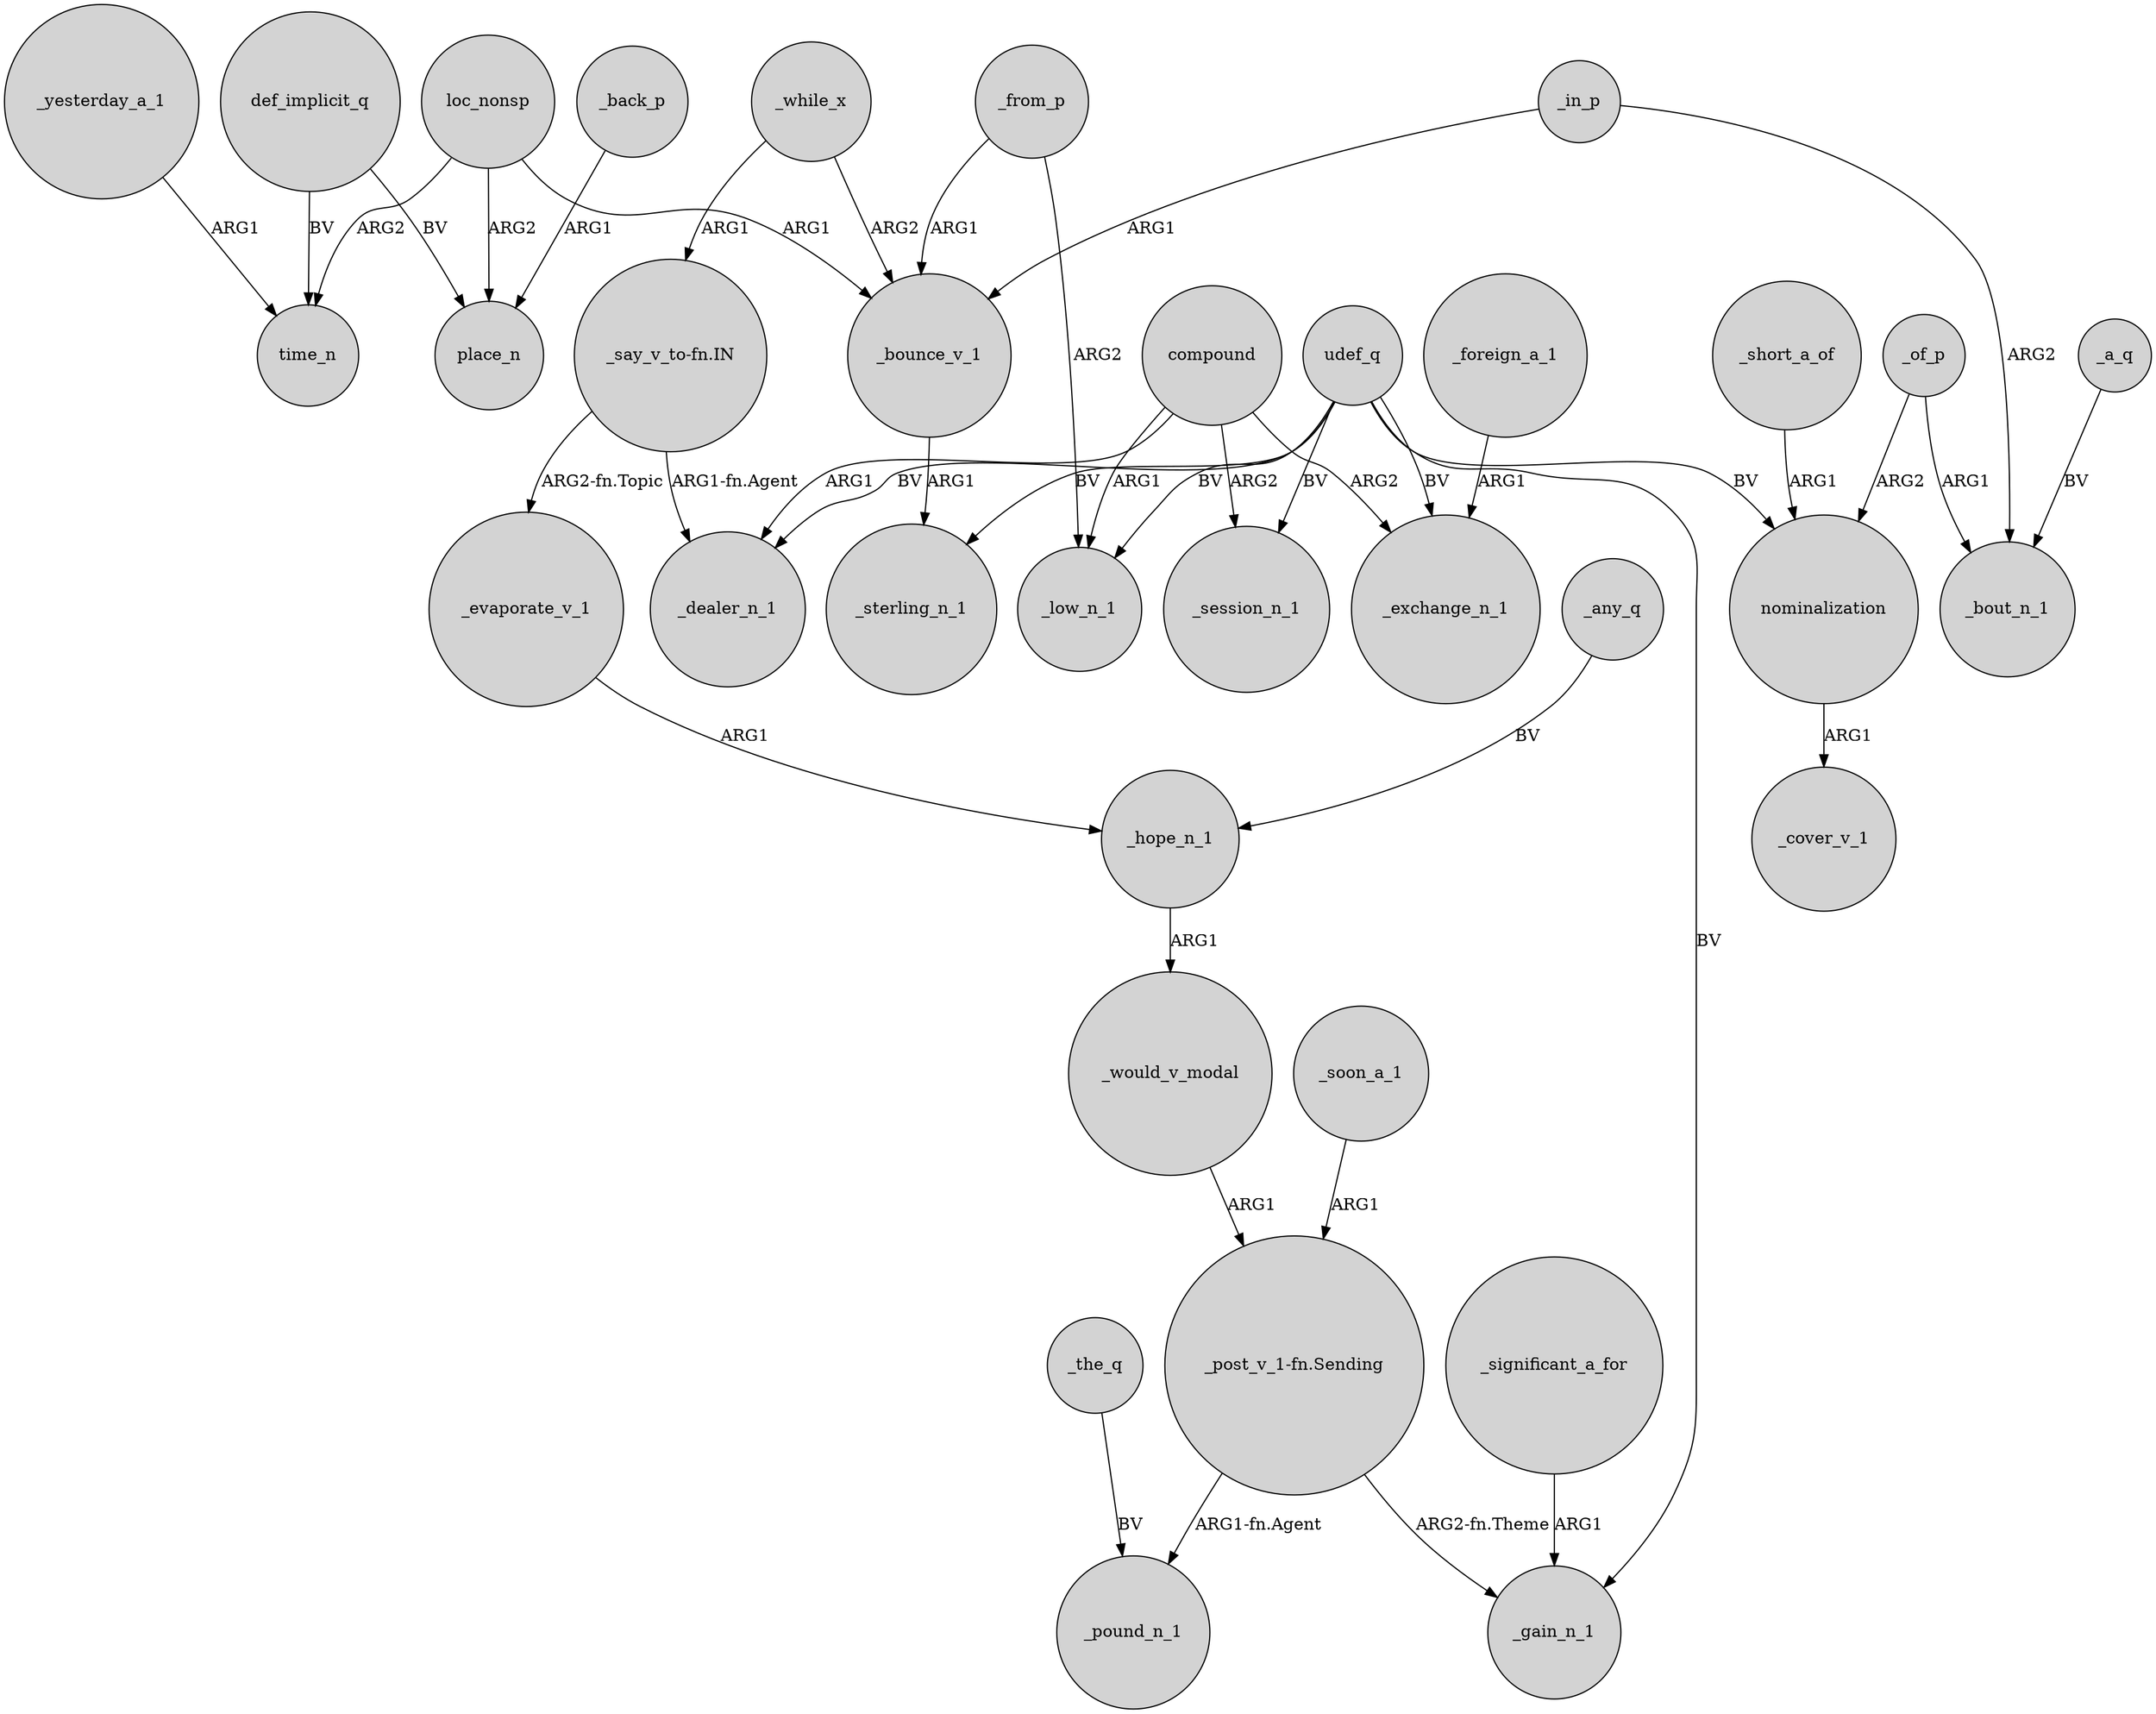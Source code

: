 digraph {
	node [shape=circle style=filled]
	_yesterday_a_1 -> time_n [label=ARG1]
	_hope_n_1 -> _would_v_modal [label=ARG1]
	_soon_a_1 -> "_post_v_1-fn.Sending" [label=ARG1]
	"_post_v_1-fn.Sending" -> _gain_n_1 [label="ARG2-fn.Theme"]
	_significant_a_for -> _gain_n_1 [label=ARG1]
	"_say_v_to-fn.IN" -> _dealer_n_1 [label="ARG1-fn.Agent"]
	udef_q -> _gain_n_1 [label=BV]
	_evaporate_v_1 -> _hope_n_1 [label=ARG1]
	_short_a_of -> nominalization [label=ARG1]
	udef_q -> _low_n_1 [label=BV]
	_foreign_a_1 -> _exchange_n_1 [label=ARG1]
	_the_q -> _pound_n_1 [label=BV]
	_in_p -> _bout_n_1 [label=ARG2]
	_in_p -> _bounce_v_1 [label=ARG1]
	_from_p -> _low_n_1 [label=ARG2]
	def_implicit_q -> place_n [label=BV]
	compound -> _dealer_n_1 [label=ARG1]
	_any_q -> _hope_n_1 [label=BV]
	compound -> _exchange_n_1 [label=ARG2]
	_of_p -> _bout_n_1 [label=ARG1]
	loc_nonsp -> time_n [label=ARG2]
	_from_p -> _bounce_v_1 [label=ARG1]
	"_say_v_to-fn.IN" -> _evaporate_v_1 [label="ARG2-fn.Topic"]
	udef_q -> _sterling_n_1 [label=BV]
	_of_p -> nominalization [label=ARG2]
	_while_x -> _bounce_v_1 [label=ARG2]
	_bounce_v_1 -> _sterling_n_1 [label=ARG1]
	udef_q -> nominalization [label=BV]
	_while_x -> "_say_v_to-fn.IN" [label=ARG1]
	udef_q -> _session_n_1 [label=BV]
	loc_nonsp -> place_n [label=ARG2]
	nominalization -> _cover_v_1 [label=ARG1]
	_back_p -> place_n [label=ARG1]
	udef_q -> _dealer_n_1 [label=BV]
	loc_nonsp -> _bounce_v_1 [label=ARG1]
	udef_q -> _exchange_n_1 [label=BV]
	compound -> _low_n_1 [label=ARG1]
	_a_q -> _bout_n_1 [label=BV]
	_would_v_modal -> "_post_v_1-fn.Sending" [label=ARG1]
	def_implicit_q -> time_n [label=BV]
	"_post_v_1-fn.Sending" -> _pound_n_1 [label="ARG1-fn.Agent"]
	compound -> _session_n_1 [label=ARG2]
}
